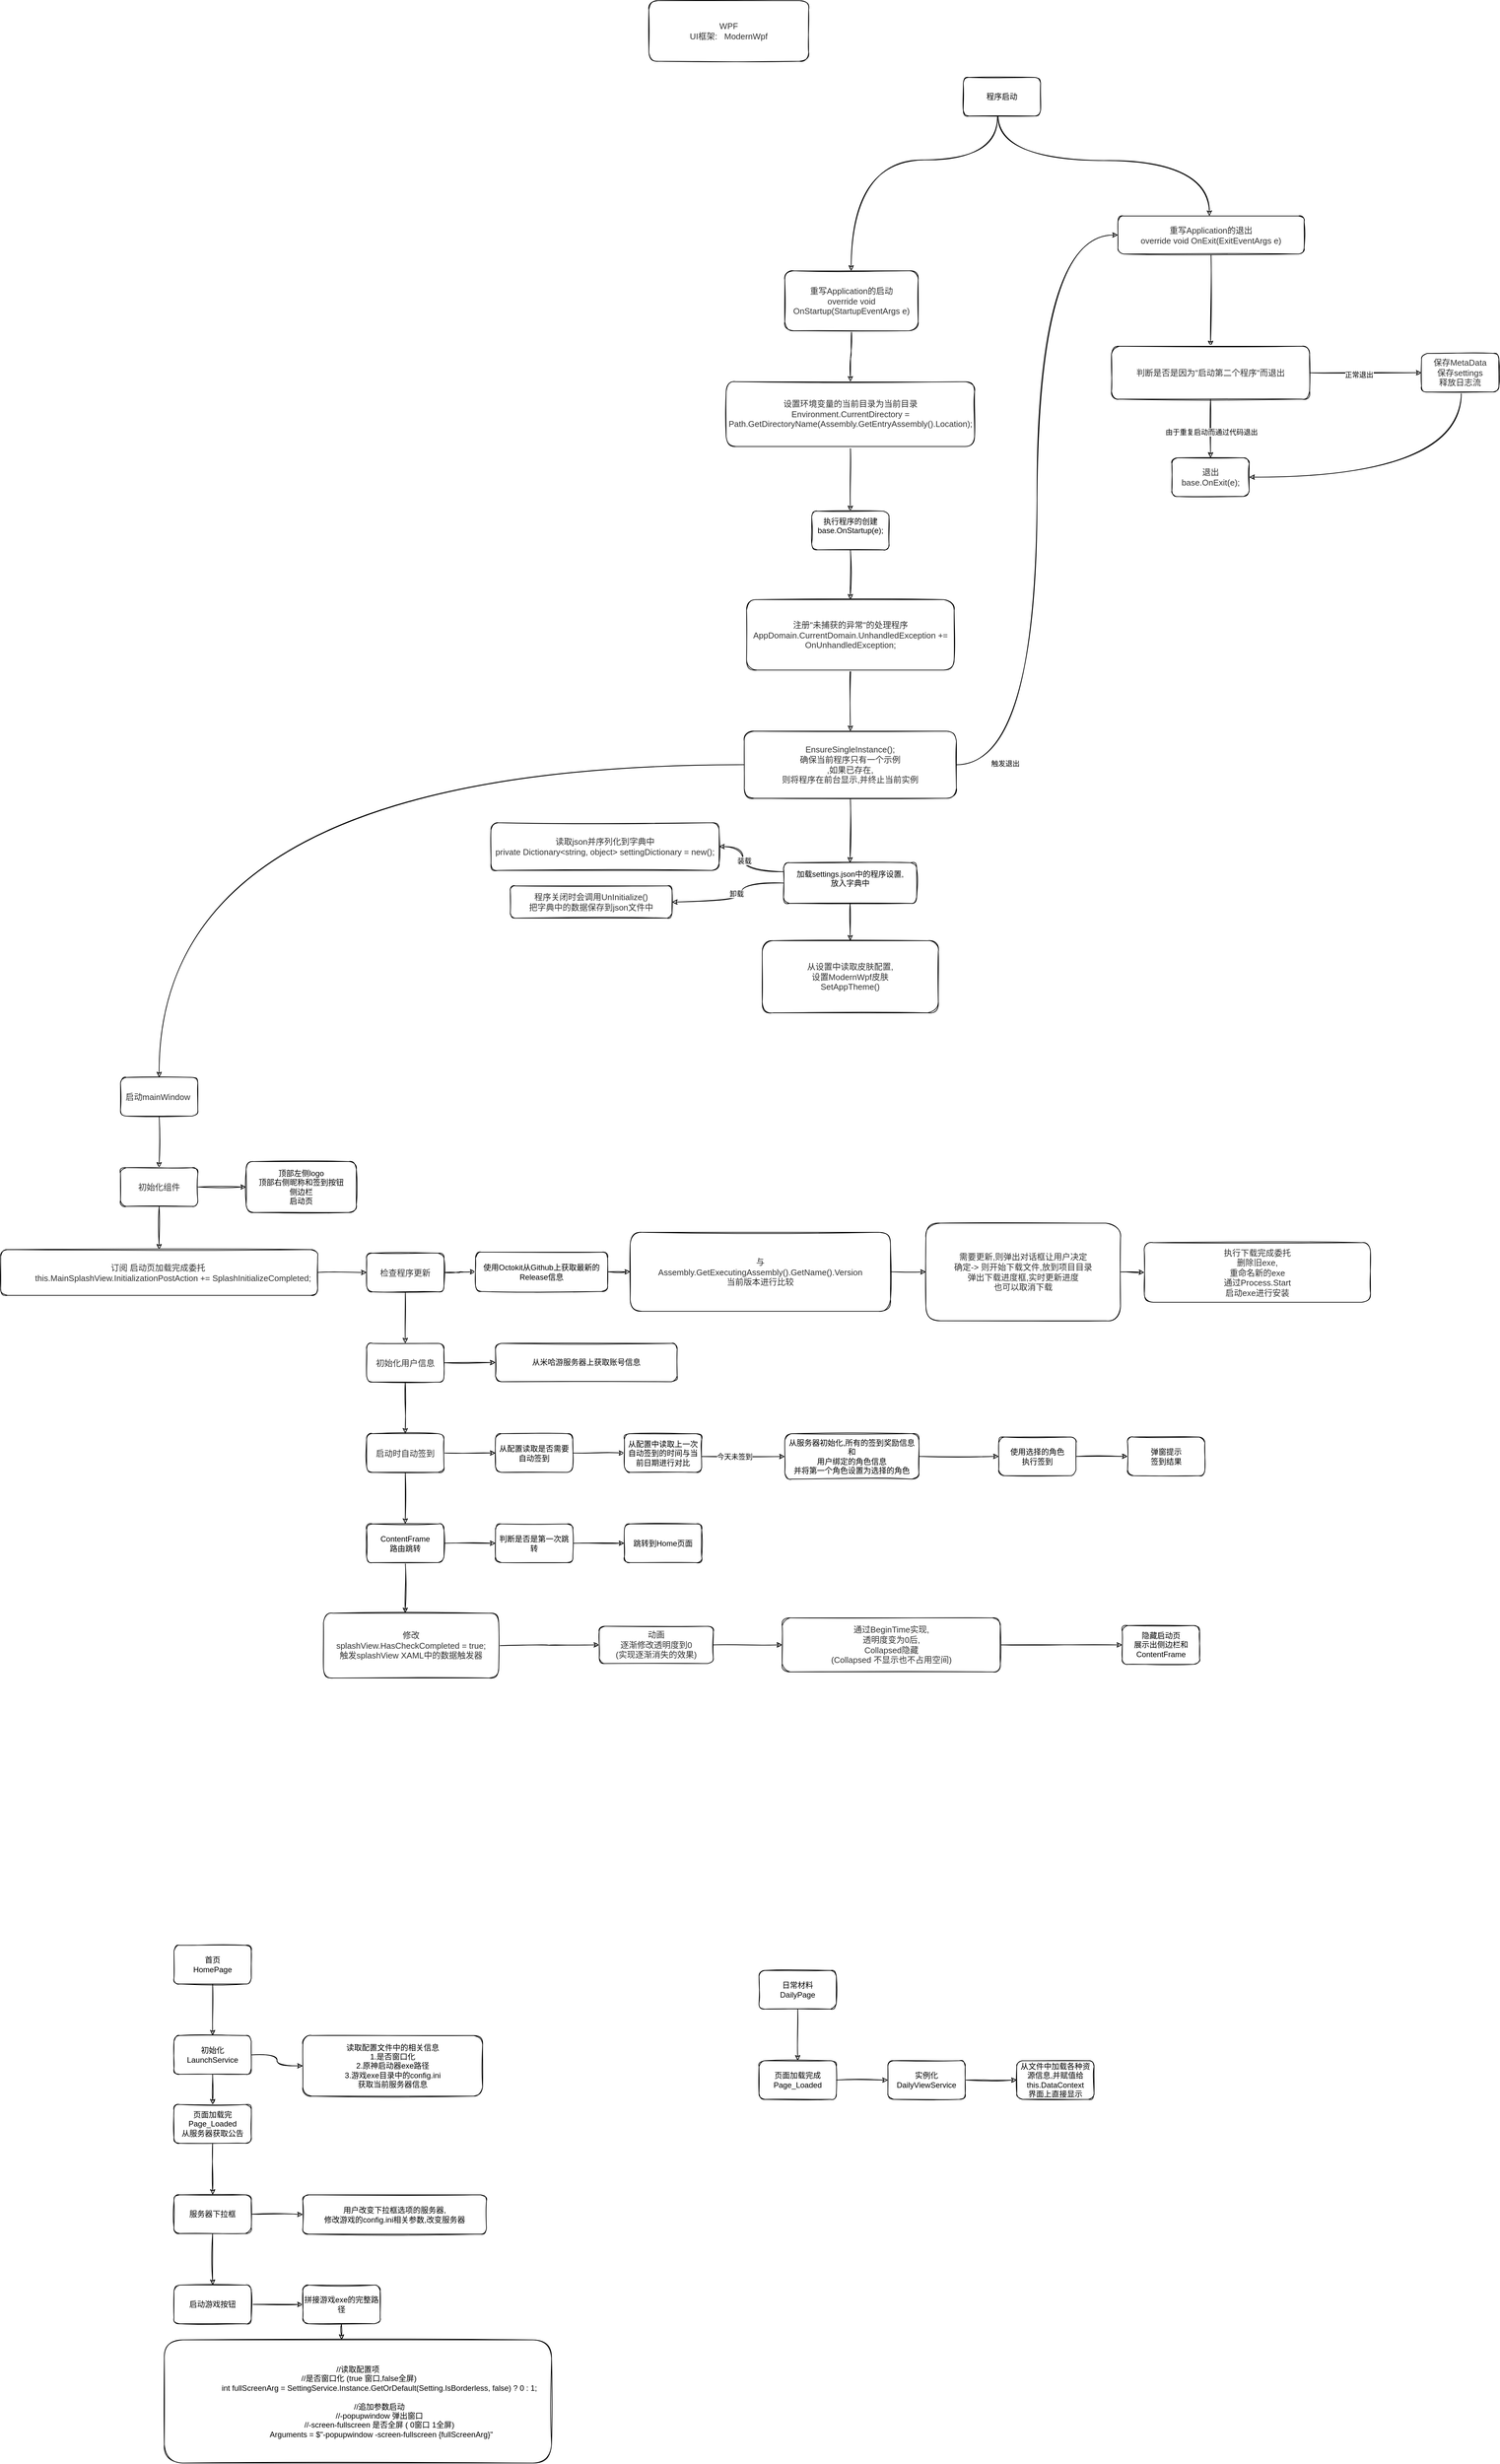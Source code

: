 <mxfile version="15.4.0" type="device"><diagram id="C5RBs43oDa-KdzZeNtuy" name="Page-1"><mxGraphModel dx="1828" dy="1488" grid="0" gridSize="1" guides="1" tooltips="1" connect="1" arrows="1" fold="1" page="0" pageScale="1" pageWidth="827" pageHeight="1169" background="none" math="0" shadow="0"><root><mxCell id="WIyWlLk6GJQsqaUBKTNV-0"/><mxCell id="WIyWlLk6GJQsqaUBKTNV-1" parent="WIyWlLk6GJQsqaUBKTNV-0"/><mxCell id="tk4mxRIx1PoWiuvp0d7F-5" value="" style="edgeStyle=orthogonalEdgeStyle;orthogonalLoop=1;jettySize=auto;html=1;curved=1;sketch=1;" edge="1" parent="WIyWlLk6GJQsqaUBKTNV-1" source="tk4mxRIx1PoWiuvp0d7F-3" target="tk4mxRIx1PoWiuvp0d7F-4"><mxGeometry relative="1" as="geometry"><Array as="points"><mxPoint x="421" y="-70"/><mxPoint x="194" y="-70"/></Array></mxGeometry></mxCell><mxCell id="tk4mxRIx1PoWiuvp0d7F-30" value="" style="edgeStyle=orthogonalEdgeStyle;orthogonalLoop=1;jettySize=auto;html=1;curved=1;sketch=1;" edge="1" parent="WIyWlLk6GJQsqaUBKTNV-1" source="tk4mxRIx1PoWiuvp0d7F-3" target="tk4mxRIx1PoWiuvp0d7F-29"><mxGeometry relative="1" as="geometry"><Array as="points"><mxPoint x="422" y="-69"/><mxPoint x="750" y="-69"/></Array></mxGeometry></mxCell><mxCell id="tk4mxRIx1PoWiuvp0d7F-3" value="程序启动" style="whiteSpace=wrap;html=1;rounded=1;sketch=1;" vertex="1" parent="WIyWlLk6GJQsqaUBKTNV-1"><mxGeometry x="368" y="-198" width="120" height="60" as="geometry"/></mxCell><mxCell id="tk4mxRIx1PoWiuvp0d7F-7" value="" style="edgeStyle=orthogonalEdgeStyle;orthogonalLoop=1;jettySize=auto;html=1;curved=1;sketch=1;" edge="1" parent="WIyWlLk6GJQsqaUBKTNV-1" source="tk4mxRIx1PoWiuvp0d7F-4" target="tk4mxRIx1PoWiuvp0d7F-6"><mxGeometry relative="1" as="geometry"/></mxCell><mxCell id="tk4mxRIx1PoWiuvp0d7F-4" value="&lt;div style=&quot;resize: none ; outline: 0px ; font-size: 13px ; color: rgb(50 , 50 , 50)&quot;&gt;重写Application的启动&lt;/div&gt;&lt;span style=&quot;color: rgb(50 , 50 , 50) ; font-size: 13px ; background-color: rgba(255 , 255 , 255 , 0.01)&quot;&gt;override void OnStartup(StartupEventArgs e)&lt;/span&gt;" style="whiteSpace=wrap;html=1;rounded=1;sketch=1;" vertex="1" parent="WIyWlLk6GJQsqaUBKTNV-1"><mxGeometry x="91" y="102" width="207" height="93" as="geometry"/></mxCell><mxCell id="tk4mxRIx1PoWiuvp0d7F-9" value="" style="edgeStyle=orthogonalEdgeStyle;orthogonalLoop=1;jettySize=auto;html=1;curved=1;sketch=1;" edge="1" parent="WIyWlLk6GJQsqaUBKTNV-1" source="tk4mxRIx1PoWiuvp0d7F-6" target="tk4mxRIx1PoWiuvp0d7F-8"><mxGeometry relative="1" as="geometry"/></mxCell><mxCell id="tk4mxRIx1PoWiuvp0d7F-6" value="&#10;&#10;&lt;span style=&quot;color: rgb(50, 50, 50); font-size: 13px; font-style: normal; font-weight: 400; letter-spacing: normal; text-align: center; text-indent: 0px; text-transform: none; word-spacing: 0px; background-color: rgba(255, 255, 255, 0.01); display: inline; float: none;&quot;&gt;设置环境变量的当前目录为当前目录&lt;/span&gt;&lt;div style=&quot;resize: none; outline: 0px; font-size: 13px; color: rgb(50, 50, 50); font-style: normal; font-weight: 400; letter-spacing: normal; text-align: center; text-indent: 0px; text-transform: none; word-spacing: 0px;&quot;&gt;Environment.CurrentDirectory = Path.GetDirectoryName(Assembly.GetEntryAssembly().Location);&lt;/div&gt;&#10;&#10;" style="whiteSpace=wrap;html=1;rounded=1;sketch=1;" vertex="1" parent="WIyWlLk6GJQsqaUBKTNV-1"><mxGeometry y="274" width="385.5" height="100.5" as="geometry"/></mxCell><mxCell id="tk4mxRIx1PoWiuvp0d7F-11" value="" style="edgeStyle=orthogonalEdgeStyle;orthogonalLoop=1;jettySize=auto;html=1;curved=1;sketch=1;" edge="1" parent="WIyWlLk6GJQsqaUBKTNV-1" source="tk4mxRIx1PoWiuvp0d7F-8" target="tk4mxRIx1PoWiuvp0d7F-10"><mxGeometry relative="1" as="geometry"/></mxCell><mxCell id="tk4mxRIx1PoWiuvp0d7F-8" value="执行程序的创建&lt;div style=&quot;resize: none ; outline: 0px ; font-size: inherit&quot;&gt;base.OnStartup(e);&lt;div style=&quot;resize: none ; outline: 0px ; font-size: inherit&quot;&gt;&lt;br style=&quot;color: rgb(50 , 50 , 50) ; font-size: 13px ; background-color: rgba(255 , 255 , 255 , 0.01)&quot;&gt;&lt;/div&gt;&lt;/div&gt;" style="whiteSpace=wrap;html=1;rounded=1;sketch=1;" vertex="1" parent="WIyWlLk6GJQsqaUBKTNV-1"><mxGeometry x="132.75" y="474.75" width="120" height="60" as="geometry"/></mxCell><mxCell id="tk4mxRIx1PoWiuvp0d7F-14" value="" style="edgeStyle=orthogonalEdgeStyle;orthogonalLoop=1;jettySize=auto;html=1;curved=1;sketch=1;" edge="1" parent="WIyWlLk6GJQsqaUBKTNV-1" source="tk4mxRIx1PoWiuvp0d7F-10" target="tk4mxRIx1PoWiuvp0d7F-13"><mxGeometry relative="1" as="geometry"/></mxCell><mxCell id="tk4mxRIx1PoWiuvp0d7F-10" value="&lt;div style=&quot;resize: none ; outline: 0px ; font-size: 13px ; color: rgb(50 , 50 , 50)&quot;&gt;注册&quot;未捕获的异常&quot;的处理程序&lt;/div&gt;&lt;span style=&quot;color: rgb(50 , 50 , 50) ; font-size: 13px ; background-color: rgba(255 , 255 , 255 , 0.01)&quot;&gt;AppDomain.CurrentDomain.UnhandledException += OnUnhandledException;&lt;/span&gt;" style="whiteSpace=wrap;html=1;rounded=1;sketch=1;" vertex="1" parent="WIyWlLk6GJQsqaUBKTNV-1"><mxGeometry x="31.63" y="612" width="322.25" height="109.25" as="geometry"/></mxCell><mxCell id="tk4mxRIx1PoWiuvp0d7F-16" value="" style="edgeStyle=orthogonalEdgeStyle;orthogonalLoop=1;jettySize=auto;html=1;curved=1;sketch=1;" edge="1" parent="WIyWlLk6GJQsqaUBKTNV-1" source="tk4mxRIx1PoWiuvp0d7F-13" target="tk4mxRIx1PoWiuvp0d7F-15"><mxGeometry relative="1" as="geometry"/></mxCell><mxCell id="tk4mxRIx1PoWiuvp0d7F-28" value="" style="edgeStyle=orthogonalEdgeStyle;orthogonalLoop=1;jettySize=auto;html=1;curved=1;sketch=1;" edge="1" parent="WIyWlLk6GJQsqaUBKTNV-1" source="tk4mxRIx1PoWiuvp0d7F-13" target="tk4mxRIx1PoWiuvp0d7F-27"><mxGeometry relative="1" as="geometry"/></mxCell><mxCell id="tk4mxRIx1PoWiuvp0d7F-58" style="edgeStyle=elbowEdgeStyle;orthogonalLoop=1;jettySize=auto;html=1;entryX=0;entryY=0.5;entryDx=0;entryDy=0;curved=1;sketch=1;" edge="1" parent="WIyWlLk6GJQsqaUBKTNV-1" source="tk4mxRIx1PoWiuvp0d7F-13" target="tk4mxRIx1PoWiuvp0d7F-29"><mxGeometry relative="1" as="geometry"/></mxCell><mxCell id="tk4mxRIx1PoWiuvp0d7F-60" value="触发退出" style="edgeLabel;html=1;align=center;verticalAlign=middle;resizable=0;points=[];rounded=1;sketch=1;" vertex="1" connectable="0" parent="tk4mxRIx1PoWiuvp0d7F-58"><mxGeometry x="-0.859" y="2" relative="1" as="geometry"><mxPoint as="offset"/></mxGeometry></mxCell><mxCell id="tk4mxRIx1PoWiuvp0d7F-13" value="&lt;div style=&quot;resize: none ; outline: 0px ; font-size: 13px ; color: rgb(50 , 50 , 50)&quot;&gt;EnsureSingleInstance();&lt;br&gt;&lt;/div&gt;&lt;span style=&quot;color: rgb(50 , 50 , 50) ; font-size: 13px ; background-color: rgba(255 , 255 , 255 , 0.01)&quot;&gt;确保当前程序只有一个示例&lt;/span&gt;&lt;div style=&quot;resize: none ; outline: 0px ; font-size: 13px ; color: rgb(50 , 50 , 50)&quot;&gt;,如果已存在,&lt;div style=&quot;resize: none ; outline: 0px ; font-size: inherit&quot;&gt;则将程序在前台显示,并终止当前实例&lt;/div&gt;&lt;/div&gt;" style="whiteSpace=wrap;html=1;rounded=1;sketch=1;" vertex="1" parent="WIyWlLk6GJQsqaUBKTNV-1"><mxGeometry x="28.13" y="816" width="329.25" height="104.13" as="geometry"/></mxCell><mxCell id="tk4mxRIx1PoWiuvp0d7F-18" value="" style="edgeStyle=orthogonalEdgeStyle;orthogonalLoop=1;jettySize=auto;html=1;curved=1;sketch=1;" edge="1" parent="WIyWlLk6GJQsqaUBKTNV-1" source="tk4mxRIx1PoWiuvp0d7F-15" target="tk4mxRIx1PoWiuvp0d7F-17"><mxGeometry relative="1" as="geometry"/></mxCell><mxCell id="tk4mxRIx1PoWiuvp0d7F-20" value="" style="edgeStyle=orthogonalEdgeStyle;orthogonalLoop=1;jettySize=auto;html=1;curved=1;sketch=1;" edge="1" parent="WIyWlLk6GJQsqaUBKTNV-1" source="tk4mxRIx1PoWiuvp0d7F-15" target="tk4mxRIx1PoWiuvp0d7F-19"><mxGeometry relative="1" as="geometry"><Array as="points"><mxPoint x="26" y="1034"/><mxPoint x="26" y="995"/></Array></mxGeometry></mxCell><mxCell id="tk4mxRIx1PoWiuvp0d7F-26" value="装载" style="edgeLabel;html=1;align=center;verticalAlign=middle;resizable=0;points=[];rounded=1;sketch=1;" vertex="1" connectable="0" parent="tk4mxRIx1PoWiuvp0d7F-20"><mxGeometry x="0.763" relative="1" as="geometry"><mxPoint x="22" y="22" as="offset"/></mxGeometry></mxCell><mxCell id="tk4mxRIx1PoWiuvp0d7F-62" style="edgeStyle=elbowEdgeStyle;orthogonalLoop=1;jettySize=auto;html=1;entryX=1;entryY=0.5;entryDx=0;entryDy=0;curved=1;sketch=1;" edge="1" parent="WIyWlLk6GJQsqaUBKTNV-1" source="tk4mxRIx1PoWiuvp0d7F-15" target="tk4mxRIx1PoWiuvp0d7F-23"><mxGeometry relative="1" as="geometry"><mxPoint x="-29.0" y="1112.5" as="targetPoint"/><Array as="points"><mxPoint x="24" y="1098"/><mxPoint x="81" y="1071"/><mxPoint x="29" y="1099"/><mxPoint x="49" y="1064"/></Array></mxGeometry></mxCell><mxCell id="tk4mxRIx1PoWiuvp0d7F-63" value="卸载" style="edgeLabel;html=1;align=center;verticalAlign=middle;resizable=0;points=[];rounded=1;sketch=1;" vertex="1" connectable="0" parent="tk4mxRIx1PoWiuvp0d7F-62"><mxGeometry x="-0.718" y="-3" relative="1" as="geometry"><mxPoint x="-45" y="19" as="offset"/></mxGeometry></mxCell><mxCell id="tk4mxRIx1PoWiuvp0d7F-15" value="加载settings.json中的程序设置,&lt;div style=&quot;resize: none ; outline: 0px ; font-size: inherit&quot;&gt;放入字典中&lt;/div&gt;&lt;div style=&quot;resize: none ; outline: 0px ; font-size: inherit&quot;&gt;&lt;br style=&quot;color: rgb(50 , 50 , 50) ; font-size: 13px ; background-color: rgba(255 , 255 , 255 , 0.01)&quot;&gt;&lt;/div&gt;" style="whiteSpace=wrap;html=1;rounded=1;sketch=1;" vertex="1" parent="WIyWlLk6GJQsqaUBKTNV-1"><mxGeometry x="89" y="1020" width="206.63" height="63" as="geometry"/></mxCell><mxCell id="tk4mxRIx1PoWiuvp0d7F-17" value="&lt;span style=&quot;color: rgb(50 , 50 , 50) ; font-size: 13px ; background-color: rgba(255 , 255 , 255 , 0.01)&quot;&gt;从设置中读取皮肤配置,&lt;/span&gt;&lt;div style=&quot;resize: none ; outline: 0px ; font-size: 13px ; color: rgb(50 , 50 , 50)&quot;&gt;设置ModernWpf皮肤&lt;div style=&quot;resize: none ; outline: 0px ; font-size: inherit&quot;&gt;SetAppTheme()&lt;/div&gt;&lt;/div&gt;" style="whiteSpace=wrap;html=1;rounded=1;sketch=1;" vertex="1" parent="WIyWlLk6GJQsqaUBKTNV-1"><mxGeometry x="56.0" y="1141" width="273.25" height="111.81" as="geometry"/></mxCell><mxCell id="tk4mxRIx1PoWiuvp0d7F-19" value="&lt;div style=&quot;resize: none ; outline: 0px ; font-size: 13px ; color: rgb(50 , 50 , 50)&quot;&gt;读取json并序列化到字典中&lt;/div&gt;&lt;span style=&quot;color: rgb(50 , 50 , 50) ; font-size: 13px ; background-color: rgba(255 , 255 , 255 , 0.01)&quot;&gt;private Dictionary&amp;lt;string, object&amp;gt; settingDictionary = new();&lt;/span&gt;" style="whiteSpace=wrap;html=1;rounded=1;sketch=1;" vertex="1" parent="WIyWlLk6GJQsqaUBKTNV-1"><mxGeometry x="-365" y="958" width="354.01" height="74" as="geometry"/></mxCell><mxCell id="tk4mxRIx1PoWiuvp0d7F-23" value="&lt;span style=&quot;color: rgb(50 , 50 , 50) ; font-size: 13px ; background-color: rgba(255 , 255 , 255 , 0.01)&quot;&gt;程序关闭时会调用UnInitialize()&lt;br&gt;把字典中的数据保存到json文件中&lt;/span&gt;" style="whiteSpace=wrap;html=1;rounded=1;sketch=1;" vertex="1" parent="WIyWlLk6GJQsqaUBKTNV-1"><mxGeometry x="-335" y="1056" width="251" height="50" as="geometry"/></mxCell><mxCell id="tk4mxRIx1PoWiuvp0d7F-65" value="" style="edgeStyle=elbowEdgeStyle;orthogonalLoop=1;jettySize=auto;html=1;curved=1;sketch=1;" edge="1" parent="WIyWlLk6GJQsqaUBKTNV-1" source="tk4mxRIx1PoWiuvp0d7F-27" target="tk4mxRIx1PoWiuvp0d7F-64"><mxGeometry relative="1" as="geometry"/></mxCell><mxCell id="tk4mxRIx1PoWiuvp0d7F-27" value="&lt;span style=&quot;color: rgb(50 , 50 , 50) ; font-size: 13px ; background-color: rgba(255 , 255 , 255 , 0.01)&quot;&gt;启动mainWindow&amp;nbsp;&lt;/span&gt;" style="whiteSpace=wrap;html=1;rounded=1;sketch=1;" vertex="1" parent="WIyWlLk6GJQsqaUBKTNV-1"><mxGeometry x="-940.005" y="1352.995" width="120" height="60" as="geometry"/></mxCell><mxCell id="tk4mxRIx1PoWiuvp0d7F-32" value="" style="edgeStyle=orthogonalEdgeStyle;orthogonalLoop=1;jettySize=auto;html=1;curved=1;sketch=1;" edge="1" parent="WIyWlLk6GJQsqaUBKTNV-1" source="tk4mxRIx1PoWiuvp0d7F-29" target="tk4mxRIx1PoWiuvp0d7F-31"><mxGeometry relative="1" as="geometry"/></mxCell><mxCell id="tk4mxRIx1PoWiuvp0d7F-29" value="&lt;div style=&quot;resize: none ; outline: 0px ; font-size: 13px ; color: rgb(50 , 50 , 50)&quot;&gt;重写Application的退出&lt;/div&gt;&lt;span style=&quot;color: rgb(50 , 50 , 50) ; font-size: 13px ; background-color: rgba(255 , 255 , 255 , 0.01)&quot;&gt;override void OnExit(ExitEventArgs e)&lt;/span&gt;" style="whiteSpace=wrap;html=1;rounded=1;sketch=1;" vertex="1" parent="WIyWlLk6GJQsqaUBKTNV-1"><mxGeometry x="608" y="17" width="289" height="59" as="geometry"/></mxCell><mxCell id="tk4mxRIx1PoWiuvp0d7F-34" value="" style="edgeStyle=orthogonalEdgeStyle;orthogonalLoop=1;jettySize=auto;html=1;curved=1;sketch=1;" edge="1" parent="WIyWlLk6GJQsqaUBKTNV-1" source="tk4mxRIx1PoWiuvp0d7F-31" target="tk4mxRIx1PoWiuvp0d7F-33"><mxGeometry relative="1" as="geometry"/></mxCell><mxCell id="tk4mxRIx1PoWiuvp0d7F-39" value="由于重复启动而通过代码退出" style="edgeLabel;html=1;align=center;verticalAlign=middle;resizable=0;points=[];rounded=1;sketch=1;" vertex="1" connectable="0" parent="tk4mxRIx1PoWiuvp0d7F-34"><mxGeometry x="0.124" y="1" relative="1" as="geometry"><mxPoint as="offset"/></mxGeometry></mxCell><mxCell id="tk4mxRIx1PoWiuvp0d7F-36" value="" style="edgeStyle=orthogonalEdgeStyle;orthogonalLoop=1;jettySize=auto;html=1;curved=1;sketch=1;" edge="1" parent="WIyWlLk6GJQsqaUBKTNV-1" source="tk4mxRIx1PoWiuvp0d7F-31" target="tk4mxRIx1PoWiuvp0d7F-35"><mxGeometry relative="1" as="geometry"/></mxCell><mxCell id="tk4mxRIx1PoWiuvp0d7F-38" value="正常退出" style="edgeLabel;html=1;align=center;verticalAlign=middle;resizable=0;points=[];rounded=1;sketch=1;" vertex="1" connectable="0" parent="tk4mxRIx1PoWiuvp0d7F-36"><mxGeometry x="-0.119" y="-3" relative="1" as="geometry"><mxPoint as="offset"/></mxGeometry></mxCell><mxCell id="tk4mxRIx1PoWiuvp0d7F-31" value="&lt;span style=&quot;color: rgb(50 , 50 , 50) ; font-size: 13px ; background-color: rgba(255 , 255 , 255 , 0.01)&quot;&gt;判断是否是因为&quot;启动第二个程序&quot;而退出&lt;/span&gt;" style="whiteSpace=wrap;html=1;rounded=1;sketch=1;" vertex="1" parent="WIyWlLk6GJQsqaUBKTNV-1"><mxGeometry x="598" y="219" width="307.5" height="82" as="geometry"/></mxCell><mxCell id="tk4mxRIx1PoWiuvp0d7F-33" value="&#10;&#10;&lt;span style=&quot;color: rgb(50, 50, 50); font-size: 13px; font-style: normal; font-weight: 400; letter-spacing: normal; text-align: center; text-indent: 0px; text-transform: none; word-spacing: 0px; background-color: rgba(255, 255, 255, 0.01); display: inline; float: none;&quot;&gt;退出&lt;/span&gt;&lt;div style=&quot;resize: none; outline: 0px; font-size: 13px; color: rgb(50, 50, 50); font-style: normal; font-weight: 400; letter-spacing: normal; text-align: center; text-indent: 0px; text-transform: none; word-spacing: 0px;&quot;&gt;&amp;nbsp;base.OnExit(e);&amp;nbsp;&lt;/div&gt;&#10;&#10;" style="whiteSpace=wrap;html=1;rounded=1;sketch=1;" vertex="1" parent="WIyWlLk6GJQsqaUBKTNV-1"><mxGeometry x="691.75" y="392" width="120" height="60" as="geometry"/></mxCell><mxCell id="tk4mxRIx1PoWiuvp0d7F-37" style="edgeStyle=orthogonalEdgeStyle;orthogonalLoop=1;jettySize=auto;html=1;entryX=1;entryY=0.5;entryDx=0;entryDy=0;curved=1;sketch=1;" edge="1" parent="WIyWlLk6GJQsqaUBKTNV-1" source="tk4mxRIx1PoWiuvp0d7F-35" target="tk4mxRIx1PoWiuvp0d7F-33"><mxGeometry relative="1" as="geometry"><Array as="points"><mxPoint x="1141" y="422"/></Array></mxGeometry></mxCell><mxCell id="tk4mxRIx1PoWiuvp0d7F-35" value="&lt;span style=&quot;color: rgb(50 , 50 , 50) ; font-size: 13px ; background-color: rgba(255 , 255 , 255 , 0.01)&quot;&gt;保存MetaData&lt;/span&gt;&lt;div style=&quot;resize: none ; outline: 0px ; font-size: 13px ; color: rgb(50 , 50 , 50)&quot;&gt;保存settings&lt;/div&gt;&lt;div style=&quot;resize: none ; outline: 0px ; font-size: 13px ; color: rgb(50 , 50 , 50)&quot;&gt;释放日志流&lt;/div&gt;" style="whiteSpace=wrap;html=1;rounded=1;sketch=1;" vertex="1" parent="WIyWlLk6GJQsqaUBKTNV-1"><mxGeometry x="1079.25" y="230" width="120" height="60" as="geometry"/></mxCell><mxCell id="tk4mxRIx1PoWiuvp0d7F-40" value="&lt;div style=&quot;resize: none ; outline: 0px ; font-size: 13px ; color: rgb(50 , 50 , 50)&quot;&gt;WPF&lt;/div&gt;&lt;div style=&quot;resize: none ; outline: 0px ; font-size: 13px ; color: rgb(50 , 50 , 50)&quot;&gt;UI框架:&amp;nbsp; &amp;nbsp;ModernWpf&lt;/div&gt;" style="whiteSpace=wrap;html=1;rounded=1;sketch=1;" vertex="1" parent="WIyWlLk6GJQsqaUBKTNV-1"><mxGeometry x="-120" y="-317" width="248" height="94" as="geometry"/></mxCell><mxCell id="tk4mxRIx1PoWiuvp0d7F-67" value="" style="edgeStyle=elbowEdgeStyle;orthogonalLoop=1;jettySize=auto;html=1;curved=1;sketch=1;" edge="1" parent="WIyWlLk6GJQsqaUBKTNV-1" source="tk4mxRIx1PoWiuvp0d7F-64" target="tk4mxRIx1PoWiuvp0d7F-66"><mxGeometry relative="1" as="geometry"/></mxCell><mxCell id="tk4mxRIx1PoWiuvp0d7F-70" value="" style="edgeStyle=elbowEdgeStyle;orthogonalLoop=1;jettySize=auto;html=1;curved=1;sketch=1;" edge="1" parent="WIyWlLk6GJQsqaUBKTNV-1" source="tk4mxRIx1PoWiuvp0d7F-64" target="tk4mxRIx1PoWiuvp0d7F-69"><mxGeometry relative="1" as="geometry"/></mxCell><mxCell id="tk4mxRIx1PoWiuvp0d7F-64" value="&lt;span style=&quot;color: rgb(50 , 50 , 50) ; font-size: 13px ; background-color: rgba(255 , 255 , 255 , 0.01)&quot;&gt;初始化组件&lt;/span&gt;" style="whiteSpace=wrap;html=1;rounded=1;sketch=1;" vertex="1" parent="WIyWlLk6GJQsqaUBKTNV-1"><mxGeometry x="-940.005" y="1492.995" width="120" height="60" as="geometry"/></mxCell><mxCell id="tk4mxRIx1PoWiuvp0d7F-66" value="&lt;span style=&quot;font-size: inherit&quot;&gt;顶部左侧logo&lt;/span&gt;&lt;br&gt;&lt;div style=&quot;resize: none ; outline: 0px ; font-size: inherit&quot;&gt;顶部右侧昵称和签到按钮&lt;/div&gt;侧边栏&lt;div style=&quot;resize: none ; outline: 0px ; font-size: inherit&quot;&gt;启动页&lt;/div&gt;" style="whiteSpace=wrap;html=1;rounded=1;sketch=1;" vertex="1" parent="WIyWlLk6GJQsqaUBKTNV-1"><mxGeometry x="-745" y="1483.49" width="171" height="79" as="geometry"/></mxCell><mxCell id="tk4mxRIx1PoWiuvp0d7F-72" value="" style="edgeStyle=elbowEdgeStyle;orthogonalLoop=1;jettySize=auto;html=1;curved=1;sketch=1;" edge="1" parent="WIyWlLk6GJQsqaUBKTNV-1" source="tk4mxRIx1PoWiuvp0d7F-69" target="tk4mxRIx1PoWiuvp0d7F-71"><mxGeometry relative="1" as="geometry"/></mxCell><mxCell id="tk4mxRIx1PoWiuvp0d7F-69" value="&#10;&#10;&lt;span style=&quot;color: rgb(50, 50, 50); font-size: 13px; font-style: normal; font-weight: 400; letter-spacing: normal; text-align: center; text-indent: 0px; text-transform: none; word-spacing: 0px; background-color: rgba(255, 255, 255, 0.01); display: inline; float: none;&quot;&gt;订阅 启动页加载完成委托&lt;/span&gt;&lt;span style=&quot;color: rgb(50, 50, 50); font-size: inherit; font-style: normal; font-weight: 400; letter-spacing: normal; text-align: center; text-indent: 0px; text-transform: none; word-spacing: 0px;&quot;&gt;&amp;nbsp;&lt;/span&gt;&lt;div style=&quot;resize: none; outline: 0px; font-size: 13px; color: rgb(50, 50, 50); font-style: normal; font-weight: 400; letter-spacing: normal; text-align: center; text-indent: 0px; text-transform: none; word-spacing: 0px;&quot;&gt;&lt;div style=&quot;resize: none ; outline: 0px ; font-size: inherit&quot;&gt;&lt;/div&gt;&amp;nbsp;&amp;nbsp;&amp;nbsp;&amp;nbsp;&amp;nbsp;&amp;nbsp;&amp;nbsp;&amp;nbsp;&amp;nbsp;&amp;nbsp;&amp;nbsp;&amp;nbsp;this.MainSplashView.InitializationPostAction += SplashInitializeCompleted;&lt;/div&gt;&#10;&#10;" style="whiteSpace=wrap;html=1;rounded=1;sketch=1;" vertex="1" parent="WIyWlLk6GJQsqaUBKTNV-1"><mxGeometry x="-1126" y="1620" width="492" height="71" as="geometry"/></mxCell><mxCell id="tk4mxRIx1PoWiuvp0d7F-74" value="" style="edgeStyle=elbowEdgeStyle;orthogonalLoop=1;jettySize=auto;html=1;curved=1;sketch=1;" edge="1" parent="WIyWlLk6GJQsqaUBKTNV-1" source="tk4mxRIx1PoWiuvp0d7F-71" target="tk4mxRIx1PoWiuvp0d7F-73"><mxGeometry relative="1" as="geometry"/></mxCell><mxCell id="tk4mxRIx1PoWiuvp0d7F-82" value="" style="edgeStyle=elbowEdgeStyle;orthogonalLoop=1;jettySize=auto;html=1;curved=1;sketch=1;" edge="1" parent="WIyWlLk6GJQsqaUBKTNV-1" source="tk4mxRIx1PoWiuvp0d7F-71" target="tk4mxRIx1PoWiuvp0d7F-81"><mxGeometry relative="1" as="geometry"/></mxCell><mxCell id="tk4mxRIx1PoWiuvp0d7F-71" value="&#10;&#10;&lt;span style=&quot;color: rgb(50, 50, 50); font-size: 13px; font-style: normal; font-weight: 400; letter-spacing: normal; text-align: center; text-indent: 0px; text-transform: none; word-spacing: 0px; background-color: rgba(255, 255, 255, 0.01); display: inline; float: none;&quot;&gt;检查程序更新&lt;/span&gt;&#10;&#10;" style="whiteSpace=wrap;html=1;rounded=1;sketch=1;" vertex="1" parent="WIyWlLk6GJQsqaUBKTNV-1"><mxGeometry x="-558" y="1625.5" width="120" height="60" as="geometry"/></mxCell><mxCell id="tk4mxRIx1PoWiuvp0d7F-76" value="" style="edgeStyle=elbowEdgeStyle;orthogonalLoop=1;jettySize=auto;html=1;curved=1;sketch=1;" edge="1" parent="WIyWlLk6GJQsqaUBKTNV-1" source="tk4mxRIx1PoWiuvp0d7F-73" target="tk4mxRIx1PoWiuvp0d7F-75"><mxGeometry relative="1" as="geometry"/></mxCell><mxCell id="tk4mxRIx1PoWiuvp0d7F-73" value="使用Octokit从Github上获取最新的Release信息" style="whiteSpace=wrap;html=1;rounded=1;sketch=1;" vertex="1" parent="WIyWlLk6GJQsqaUBKTNV-1"><mxGeometry x="-389" y="1624" width="205" height="61" as="geometry"/></mxCell><mxCell id="tk4mxRIx1PoWiuvp0d7F-78" value="" style="edgeStyle=elbowEdgeStyle;orthogonalLoop=1;jettySize=auto;html=1;curved=1;sketch=1;" edge="1" parent="WIyWlLk6GJQsqaUBKTNV-1" source="tk4mxRIx1PoWiuvp0d7F-75" target="tk4mxRIx1PoWiuvp0d7F-77"><mxGeometry relative="1" as="geometry"/></mxCell><mxCell id="tk4mxRIx1PoWiuvp0d7F-75" value="&lt;span style=&quot;color: rgb(50 , 50 , 50) ; font-size: 13px ; background-color: rgba(255 , 255 , 255 , 0.01)&quot;&gt;与&lt;/span&gt;&lt;div style=&quot;resize: none ; outline: 0px ; font-size: 13px ; color: rgb(50 , 50 , 50)&quot;&gt;Assembly.GetExecutingAssembly().GetName().Version&lt;br&gt;&lt;/div&gt;&lt;div style=&quot;resize: none ; outline: 0px ; font-size: 13px ; color: rgb(50 , 50 , 50)&quot;&gt;当前版本进行比较&lt;/div&gt;" style="whiteSpace=wrap;html=1;rounded=1;sketch=1;" vertex="1" parent="WIyWlLk6GJQsqaUBKTNV-1"><mxGeometry x="-149" y="1593.25" width="404" height="122.5" as="geometry"/></mxCell><mxCell id="tk4mxRIx1PoWiuvp0d7F-80" value="" style="edgeStyle=elbowEdgeStyle;orthogonalLoop=1;jettySize=auto;html=1;curved=1;sketch=1;" edge="1" parent="WIyWlLk6GJQsqaUBKTNV-1" source="tk4mxRIx1PoWiuvp0d7F-77" target="tk4mxRIx1PoWiuvp0d7F-79"><mxGeometry relative="1" as="geometry"/></mxCell><mxCell id="tk4mxRIx1PoWiuvp0d7F-77" value="&#10;&#10;&lt;span style=&quot;color: rgb(50, 50, 50); font-size: 13px; font-style: normal; font-weight: 400; letter-spacing: normal; text-align: center; text-indent: 0px; text-transform: none; word-spacing: 0px; background-color: rgba(255, 255, 255, 0.01); display: inline; float: none;&quot;&gt;需要更新,则弹出对话框让用户决定&lt;/span&gt;&lt;div style=&quot;resize: none; outline: 0px; font-size: 13px; color: rgb(50, 50, 50); font-style: normal; font-weight: 400; letter-spacing: normal; text-align: center; text-indent: 0px; text-transform: none; word-spacing: 0px;&quot;&gt;确定-&amp;gt; 则开始下载文件,放到项目目录&lt;/div&gt;&lt;div style=&quot;resize: none; outline: 0px; font-size: 13px; color: rgb(50, 50, 50); font-style: normal; font-weight: 400; letter-spacing: normal; text-align: center; text-indent: 0px; text-transform: none; word-spacing: 0px;&quot;&gt;弹出下载进度框,实时更新进度&lt;/div&gt;&lt;div style=&quot;resize: none; outline: 0px; font-size: 13px; color: rgb(50, 50, 50); font-style: normal; font-weight: 400; letter-spacing: normal; text-align: center; text-indent: 0px; text-transform: none; word-spacing: 0px;&quot;&gt;也可以取消下载&lt;/div&gt;&#10;&#10;" style="whiteSpace=wrap;html=1;rounded=1;sketch=1;" vertex="1" parent="WIyWlLk6GJQsqaUBKTNV-1"><mxGeometry x="310" y="1579" width="302" height="151.5" as="geometry"/></mxCell><mxCell id="tk4mxRIx1PoWiuvp0d7F-79" value="&lt;span style=&quot;color: rgb(50 , 50 , 50) ; font-size: 13px ; background-color: rgba(255 , 255 , 255 , 0.01)&quot;&gt;执行下载完成委托&lt;/span&gt;&lt;div style=&quot;resize: none ; outline: 0px ; font-size: 13px ; color: rgb(50 , 50 , 50)&quot;&gt;删除旧exe,&lt;/div&gt;&lt;div style=&quot;resize: none ; outline: 0px ; font-size: 13px ; color: rgb(50 , 50 , 50)&quot;&gt;重命名新的exe&lt;/div&gt;&lt;div style=&quot;resize: none ; outline: 0px ; font-size: 13px ; color: rgb(50 , 50 , 50)&quot;&gt;通过Process.Start&lt;/div&gt;&lt;div style=&quot;resize: none ; outline: 0px ; font-size: 13px ; color: rgb(50 , 50 , 50)&quot;&gt;启动exe进行安装&lt;/div&gt;" style="whiteSpace=wrap;html=1;rounded=1;sketch=1;" vertex="1" parent="WIyWlLk6GJQsqaUBKTNV-1"><mxGeometry x="649" y="1609.25" width="351" height="92.5" as="geometry"/></mxCell><mxCell id="tk4mxRIx1PoWiuvp0d7F-84" value="" style="edgeStyle=elbowEdgeStyle;orthogonalLoop=1;jettySize=auto;html=1;curved=1;sketch=1;" edge="1" parent="WIyWlLk6GJQsqaUBKTNV-1" source="tk4mxRIx1PoWiuvp0d7F-81" target="tk4mxRIx1PoWiuvp0d7F-83"><mxGeometry relative="1" as="geometry"/></mxCell><mxCell id="tk4mxRIx1PoWiuvp0d7F-94" value="" style="edgeStyle=elbowEdgeStyle;orthogonalLoop=1;jettySize=auto;html=1;curved=1;sketch=1;" edge="1" parent="WIyWlLk6GJQsqaUBKTNV-1" source="tk4mxRIx1PoWiuvp0d7F-81" target="tk4mxRIx1PoWiuvp0d7F-93"><mxGeometry relative="1" as="geometry"/></mxCell><mxCell id="tk4mxRIx1PoWiuvp0d7F-81" value="&#10;&#10;&lt;span style=&quot;color: rgb(50, 50, 50); font-size: 13px; font-style: normal; font-weight: 400; letter-spacing: normal; text-align: center; text-indent: 0px; text-transform: none; word-spacing: 0px; background-color: rgba(255, 255, 255, 0.01); display: inline; float: none;&quot;&gt;初始化用户信息&lt;/span&gt;&#10;&#10;" style="whiteSpace=wrap;html=1;rounded=1;sketch=1;" vertex="1" parent="WIyWlLk6GJQsqaUBKTNV-1"><mxGeometry x="-558" y="1765.5" width="120" height="60" as="geometry"/></mxCell><mxCell id="tk4mxRIx1PoWiuvp0d7F-86" value="" style="edgeStyle=elbowEdgeStyle;orthogonalLoop=1;jettySize=auto;html=1;curved=1;sketch=1;" edge="1" parent="WIyWlLk6GJQsqaUBKTNV-1" source="tk4mxRIx1PoWiuvp0d7F-83" target="tk4mxRIx1PoWiuvp0d7F-85"><mxGeometry relative="1" as="geometry"/></mxCell><mxCell id="tk4mxRIx1PoWiuvp0d7F-96" value="" style="edgeStyle=elbowEdgeStyle;orthogonalLoop=1;jettySize=auto;html=1;curved=1;sketch=1;" edge="1" parent="WIyWlLk6GJQsqaUBKTNV-1" source="tk4mxRIx1PoWiuvp0d7F-83" target="tk4mxRIx1PoWiuvp0d7F-95"><mxGeometry relative="1" as="geometry"/></mxCell><mxCell id="tk4mxRIx1PoWiuvp0d7F-83" value="&#10;&#10;&lt;span style=&quot;color: rgb(50, 50, 50); font-size: 13px; font-style: normal; font-weight: 400; letter-spacing: normal; text-align: center; text-indent: 0px; text-transform: none; word-spacing: 0px; background-color: rgba(255, 255, 255, 0.01); display: inline; float: none;&quot;&gt;启动时自动签到&lt;/span&gt;&#10;&#10;" style="whiteSpace=wrap;html=1;rounded=1;sketch=1;" vertex="1" parent="WIyWlLk6GJQsqaUBKTNV-1"><mxGeometry x="-558" y="1905.5" width="120" height="60" as="geometry"/></mxCell><mxCell id="tk4mxRIx1PoWiuvp0d7F-88" value="" style="edgeStyle=elbowEdgeStyle;orthogonalLoop=1;jettySize=auto;html=1;curved=1;sketch=1;" edge="1" parent="WIyWlLk6GJQsqaUBKTNV-1" source="tk4mxRIx1PoWiuvp0d7F-85" target="tk4mxRIx1PoWiuvp0d7F-87"><mxGeometry relative="1" as="geometry"/></mxCell><mxCell id="tk4mxRIx1PoWiuvp0d7F-107" value="" style="edgeStyle=elbowEdgeStyle;orthogonalLoop=1;jettySize=auto;html=1;curved=1;sketch=1;" edge="1" parent="WIyWlLk6GJQsqaUBKTNV-1" source="tk4mxRIx1PoWiuvp0d7F-85" target="tk4mxRIx1PoWiuvp0d7F-106"><mxGeometry relative="1" as="geometry"/></mxCell><mxCell id="tk4mxRIx1PoWiuvp0d7F-85" value="ContentFrame&lt;br&gt;路由跳转" style="whiteSpace=wrap;html=1;rounded=1;sketch=1;" vertex="1" parent="WIyWlLk6GJQsqaUBKTNV-1"><mxGeometry x="-558" y="2045.5" width="120" height="60" as="geometry"/></mxCell><mxCell id="tk4mxRIx1PoWiuvp0d7F-90" value="" style="edgeStyle=elbowEdgeStyle;orthogonalLoop=1;jettySize=auto;html=1;curved=1;sketch=1;" edge="1" parent="WIyWlLk6GJQsqaUBKTNV-1" source="tk4mxRIx1PoWiuvp0d7F-87" target="tk4mxRIx1PoWiuvp0d7F-89"><mxGeometry relative="1" as="geometry"/></mxCell><mxCell id="tk4mxRIx1PoWiuvp0d7F-87" value="&#10;&#10;&lt;span style=&quot;color: rgb(50, 50, 50); font-size: 13px; font-style: normal; font-weight: 400; letter-spacing: normal; text-align: center; text-indent: 0px; text-transform: none; word-spacing: 0px; background-color: rgba(255, 255, 255, 0.01); display: inline; float: none;&quot;&gt;修改&lt;/span&gt;&lt;div style=&quot;resize: none; outline: 0px; font-size: 13px; color: rgb(50, 50, 50); font-style: normal; font-weight: 400; letter-spacing: normal; text-align: center; text-indent: 0px; text-transform: none; word-spacing: 0px;&quot;&gt;splashView.HasCheckCompleted = true;&lt;/div&gt;&lt;div style=&quot;resize: none; outline: 0px; font-size: 13px; color: rgb(50, 50, 50); font-style: normal; font-weight: 400; letter-spacing: normal; text-align: center; text-indent: 0px; text-transform: none; word-spacing: 0px;&quot;&gt;触发splashView XAML中的数据触发器&lt;/div&gt;&#10;&#10;" style="whiteSpace=wrap;html=1;rounded=1;sketch=1;" vertex="1" parent="WIyWlLk6GJQsqaUBKTNV-1"><mxGeometry x="-625" y="2184" width="272" height="100.5" as="geometry"/></mxCell><mxCell id="tk4mxRIx1PoWiuvp0d7F-92" value="" style="edgeStyle=elbowEdgeStyle;orthogonalLoop=1;jettySize=auto;html=1;curved=1;entryX=0;entryY=0.5;entryDx=0;entryDy=0;sketch=1;" edge="1" parent="WIyWlLk6GJQsqaUBKTNV-1" source="tk4mxRIx1PoWiuvp0d7F-89" target="tk4mxRIx1PoWiuvp0d7F-91"><mxGeometry relative="1" as="geometry"><mxPoint x="90" y="2165" as="targetPoint"/></mxGeometry></mxCell><mxCell id="tk4mxRIx1PoWiuvp0d7F-89" value="&#10;&#10;&lt;span style=&quot;color: rgb(50, 50, 50); font-size: 13px; font-style: normal; font-weight: 400; letter-spacing: normal; text-align: center; text-indent: 0px; text-transform: none; word-spacing: 0px; background-color: rgba(255, 255, 255, 0.01); display: inline; float: none;&quot;&gt;动画&lt;/span&gt;&lt;div style=&quot;resize: none; outline: 0px; font-size: 13px; color: rgb(50, 50, 50); font-style: normal; font-weight: 400; letter-spacing: normal; text-align: center; text-indent: 0px; text-transform: none; word-spacing: 0px;&quot;&gt;逐渐修改透明度到0&lt;/div&gt;&lt;div style=&quot;resize: none; outline: 0px; font-size: 13px; color: rgb(50, 50, 50); font-style: normal; font-weight: 400; letter-spacing: normal; text-align: center; text-indent: 0px; text-transform: none; word-spacing: 0px;&quot;&gt;(实现逐渐消失的效果)&lt;/div&gt;&#10;&#10;" style="whiteSpace=wrap;html=1;rounded=1;sketch=1;" vertex="1" parent="WIyWlLk6GJQsqaUBKTNV-1"><mxGeometry x="-197" y="2204.25" width="177" height="57.75" as="geometry"/></mxCell><mxCell id="tk4mxRIx1PoWiuvp0d7F-111" value="" style="edgeStyle=elbowEdgeStyle;orthogonalLoop=1;jettySize=auto;html=1;curved=1;sketch=1;" edge="1" parent="WIyWlLk6GJQsqaUBKTNV-1" source="tk4mxRIx1PoWiuvp0d7F-91" target="tk4mxRIx1PoWiuvp0d7F-110"><mxGeometry relative="1" as="geometry"/></mxCell><mxCell id="tk4mxRIx1PoWiuvp0d7F-91" value="&#10;&#10;&lt;div style=&quot;resize: none; outline: 0px; font-size: 13px; color: rgb(50, 50, 50); font-style: normal; font-weight: 400; letter-spacing: normal; text-align: center; text-indent: 0px; text-transform: none; word-spacing: 0px;&quot;&gt;通过BeginTime实现,&lt;/div&gt;&lt;div style=&quot;resize: none; outline: 0px; font-size: 13px; color: rgb(50, 50, 50); font-style: normal; font-weight: 400; letter-spacing: normal; text-align: center; text-indent: 0px; text-transform: none; word-spacing: 0px;&quot;&gt;透明度变为0后,&lt;/div&gt;&lt;div style=&quot;resize: none; outline: 0px; font-size: 13px; color: rgb(50, 50, 50); font-style: normal; font-weight: 400; letter-spacing: normal; text-align: center; text-indent: 0px; text-transform: none; word-spacing: 0px;&quot;&gt;Collapsed隐藏&lt;br&gt;&lt;/div&gt;&lt;div style=&quot;resize: none; outline: 0px; font-size: 13px; color: rgb(50, 50, 50); font-style: normal; font-weight: 400; letter-spacing: normal; text-align: center; text-indent: 0px; text-transform: none; word-spacing: 0px;&quot;&gt;(Collapsed 不显示也不占用空间)&lt;/div&gt;&#10;&#10;" style="whiteSpace=wrap;html=1;rounded=1;sketch=1;" vertex="1" parent="WIyWlLk6GJQsqaUBKTNV-1"><mxGeometry x="87" y="2191.19" width="338.5" height="83.87" as="geometry"/></mxCell><mxCell id="tk4mxRIx1PoWiuvp0d7F-93" value="从米哈游服务器上获取账号信息" style="whiteSpace=wrap;html=1;rounded=1;sketch=1;" vertex="1" parent="WIyWlLk6GJQsqaUBKTNV-1"><mxGeometry x="-358" y="1765.5" width="282" height="59.5" as="geometry"/></mxCell><mxCell id="tk4mxRIx1PoWiuvp0d7F-98" value="" style="edgeStyle=elbowEdgeStyle;orthogonalLoop=1;jettySize=auto;html=1;curved=1;sketch=1;" edge="1" parent="WIyWlLk6GJQsqaUBKTNV-1" source="tk4mxRIx1PoWiuvp0d7F-95" target="tk4mxRIx1PoWiuvp0d7F-97"><mxGeometry relative="1" as="geometry"/></mxCell><mxCell id="tk4mxRIx1PoWiuvp0d7F-95" value="从配置读取是否需要自动签到" style="whiteSpace=wrap;html=1;rounded=1;sketch=1;" vertex="1" parent="WIyWlLk6GJQsqaUBKTNV-1"><mxGeometry x="-358" y="1905.5" width="120" height="60" as="geometry"/></mxCell><mxCell id="tk4mxRIx1PoWiuvp0d7F-100" value="" style="edgeStyle=elbowEdgeStyle;orthogonalLoop=1;jettySize=auto;html=1;curved=1;sketch=1;" edge="1" parent="WIyWlLk6GJQsqaUBKTNV-1" source="tk4mxRIx1PoWiuvp0d7F-97" target="tk4mxRIx1PoWiuvp0d7F-99"><mxGeometry relative="1" as="geometry"><Array as="points"><mxPoint x="7" y="1941"/></Array></mxGeometry></mxCell><mxCell id="tk4mxRIx1PoWiuvp0d7F-101" value="今天未签到" style="edgeLabel;html=1;align=center;verticalAlign=middle;resizable=0;points=[];rounded=1;sketch=1;" vertex="1" connectable="0" parent="tk4mxRIx1PoWiuvp0d7F-100"><mxGeometry x="-0.212" relative="1" as="geometry"><mxPoint as="offset"/></mxGeometry></mxCell><mxCell id="tk4mxRIx1PoWiuvp0d7F-97" value="从配置中读取上一次自动签到的时间与当前日期进行对比" style="whiteSpace=wrap;html=1;rounded=1;sketch=1;" vertex="1" parent="WIyWlLk6GJQsqaUBKTNV-1"><mxGeometry x="-158" y="1905.5" width="120" height="60" as="geometry"/></mxCell><mxCell id="tk4mxRIx1PoWiuvp0d7F-103" value="" style="edgeStyle=elbowEdgeStyle;orthogonalLoop=1;jettySize=auto;html=1;curved=1;sketch=1;" edge="1" parent="WIyWlLk6GJQsqaUBKTNV-1" source="tk4mxRIx1PoWiuvp0d7F-99" target="tk4mxRIx1PoWiuvp0d7F-102"><mxGeometry relative="1" as="geometry"/></mxCell><mxCell id="tk4mxRIx1PoWiuvp0d7F-99" value="从服务器初始化,所有的签到奖励信息&lt;br&gt;和&lt;br&gt;用户绑定的角色信息&lt;br&gt;并将第一个角色设置为选择的角色" style="whiteSpace=wrap;html=1;rounded=1;sketch=1;" vertex="1" parent="WIyWlLk6GJQsqaUBKTNV-1"><mxGeometry x="91" y="1905.5" width="208" height="70.5" as="geometry"/></mxCell><mxCell id="tk4mxRIx1PoWiuvp0d7F-105" value="" style="edgeStyle=elbowEdgeStyle;orthogonalLoop=1;jettySize=auto;html=1;curved=1;sketch=1;" edge="1" parent="WIyWlLk6GJQsqaUBKTNV-1" source="tk4mxRIx1PoWiuvp0d7F-102" target="tk4mxRIx1PoWiuvp0d7F-104"><mxGeometry relative="1" as="geometry"/></mxCell><mxCell id="tk4mxRIx1PoWiuvp0d7F-102" value="使用选择的角色&lt;br&gt;执行签到" style="whiteSpace=wrap;html=1;rounded=1;sketch=1;" vertex="1" parent="WIyWlLk6GJQsqaUBKTNV-1"><mxGeometry x="423" y="1910.75" width="120" height="60" as="geometry"/></mxCell><mxCell id="tk4mxRIx1PoWiuvp0d7F-104" value="弹窗提示&lt;br&gt;签到结果" style="whiteSpace=wrap;html=1;rounded=1;sketch=1;" vertex="1" parent="WIyWlLk6GJQsqaUBKTNV-1"><mxGeometry x="623" y="1910.75" width="120" height="60" as="geometry"/></mxCell><mxCell id="tk4mxRIx1PoWiuvp0d7F-109" value="" style="edgeStyle=elbowEdgeStyle;orthogonalLoop=1;jettySize=auto;html=1;curved=1;sketch=1;" edge="1" parent="WIyWlLk6GJQsqaUBKTNV-1" source="tk4mxRIx1PoWiuvp0d7F-106" target="tk4mxRIx1PoWiuvp0d7F-108"><mxGeometry relative="1" as="geometry"/></mxCell><mxCell id="tk4mxRIx1PoWiuvp0d7F-106" value="判断是否是第一次跳转" style="whiteSpace=wrap;html=1;rounded=1;sketch=1;" vertex="1" parent="WIyWlLk6GJQsqaUBKTNV-1"><mxGeometry x="-358" y="2045.5" width="120" height="60" as="geometry"/></mxCell><mxCell id="tk4mxRIx1PoWiuvp0d7F-108" value="跳转到Home页面" style="whiteSpace=wrap;html=1;rounded=1;sketch=1;" vertex="1" parent="WIyWlLk6GJQsqaUBKTNV-1"><mxGeometry x="-158" y="2045.5" width="120" height="60" as="geometry"/></mxCell><mxCell id="tk4mxRIx1PoWiuvp0d7F-110" value="隐藏启动页&lt;br&gt;展示出侧边栏和ContentFrame" style="whiteSpace=wrap;html=1;rounded=1;sketch=1;" vertex="1" parent="WIyWlLk6GJQsqaUBKTNV-1"><mxGeometry x="614.75" y="2203.125" width="120" height="60" as="geometry"/></mxCell><mxCell id="tk4mxRIx1PoWiuvp0d7F-116" value="" style="edgeStyle=elbowEdgeStyle;curved=1;rounded=0;sketch=1;orthogonalLoop=1;jettySize=auto;html=1;" edge="1" parent="WIyWlLk6GJQsqaUBKTNV-1" source="tk4mxRIx1PoWiuvp0d7F-112" target="tk4mxRIx1PoWiuvp0d7F-115"><mxGeometry relative="1" as="geometry"/></mxCell><mxCell id="tk4mxRIx1PoWiuvp0d7F-112" value="首页&lt;br&gt;HomePage" style="rounded=1;whiteSpace=wrap;html=1;sketch=1;" vertex="1" parent="WIyWlLk6GJQsqaUBKTNV-1"><mxGeometry x="-857" y="2699" width="120" height="60" as="geometry"/></mxCell><mxCell id="tk4mxRIx1PoWiuvp0d7F-121" value="" style="edgeStyle=elbowEdgeStyle;curved=1;rounded=0;sketch=1;orthogonalLoop=1;jettySize=auto;html=1;" edge="1" parent="WIyWlLk6GJQsqaUBKTNV-1" source="tk4mxRIx1PoWiuvp0d7F-113" target="tk4mxRIx1PoWiuvp0d7F-120"><mxGeometry relative="1" as="geometry"/></mxCell><mxCell id="tk4mxRIx1PoWiuvp0d7F-113" value="页面加载完&lt;br&gt;Page_Loaded&lt;br&gt;从服务器获取公告" style="whiteSpace=wrap;html=1;rounded=1;sketch=1;" vertex="1" parent="WIyWlLk6GJQsqaUBKTNV-1"><mxGeometry x="-857" y="2946" width="120" height="60" as="geometry"/></mxCell><mxCell id="tk4mxRIx1PoWiuvp0d7F-117" style="edgeStyle=elbowEdgeStyle;curved=1;rounded=0;sketch=1;orthogonalLoop=1;jettySize=auto;html=1;entryX=0.5;entryY=0;entryDx=0;entryDy=0;" edge="1" parent="WIyWlLk6GJQsqaUBKTNV-1" source="tk4mxRIx1PoWiuvp0d7F-115" target="tk4mxRIx1PoWiuvp0d7F-113"><mxGeometry relative="1" as="geometry"/></mxCell><mxCell id="tk4mxRIx1PoWiuvp0d7F-119" value="" style="edgeStyle=elbowEdgeStyle;curved=1;rounded=0;sketch=1;orthogonalLoop=1;jettySize=auto;html=1;" edge="1" parent="WIyWlLk6GJQsqaUBKTNV-1" source="tk4mxRIx1PoWiuvp0d7F-115" target="tk4mxRIx1PoWiuvp0d7F-118"><mxGeometry relative="1" as="geometry"/></mxCell><mxCell id="tk4mxRIx1PoWiuvp0d7F-115" value="初始化&lt;br&gt;LaunchService" style="whiteSpace=wrap;html=1;rounded=1;sketch=1;" vertex="1" parent="WIyWlLk6GJQsqaUBKTNV-1"><mxGeometry x="-857" y="2839" width="120" height="60" as="geometry"/></mxCell><mxCell id="tk4mxRIx1PoWiuvp0d7F-118" value="读取配置文件中的相关信息&lt;br&gt;1.是否窗口化&lt;br&gt;2.原神启动器exe路径&lt;br&gt;3.游戏exe目录中的config.ini&lt;br&gt;获取当前服务器信息" style="whiteSpace=wrap;html=1;rounded=1;sketch=1;" vertex="1" parent="WIyWlLk6GJQsqaUBKTNV-1"><mxGeometry x="-657" y="2839" width="279" height="94" as="geometry"/></mxCell><mxCell id="tk4mxRIx1PoWiuvp0d7F-123" value="" style="edgeStyle=elbowEdgeStyle;curved=1;rounded=0;sketch=1;orthogonalLoop=1;jettySize=auto;html=1;" edge="1" parent="WIyWlLk6GJQsqaUBKTNV-1" source="tk4mxRIx1PoWiuvp0d7F-120" target="tk4mxRIx1PoWiuvp0d7F-122"><mxGeometry relative="1" as="geometry"/></mxCell><mxCell id="tk4mxRIx1PoWiuvp0d7F-125" value="" style="edgeStyle=elbowEdgeStyle;curved=1;rounded=0;sketch=1;orthogonalLoop=1;jettySize=auto;html=1;" edge="1" parent="WIyWlLk6GJQsqaUBKTNV-1" source="tk4mxRIx1PoWiuvp0d7F-120" target="tk4mxRIx1PoWiuvp0d7F-124"><mxGeometry relative="1" as="geometry"/></mxCell><mxCell id="tk4mxRIx1PoWiuvp0d7F-120" value="服务器下拉框" style="whiteSpace=wrap;html=1;rounded=1;sketch=1;" vertex="1" parent="WIyWlLk6GJQsqaUBKTNV-1"><mxGeometry x="-857" y="3086" width="120" height="60" as="geometry"/></mxCell><mxCell id="tk4mxRIx1PoWiuvp0d7F-122" value="用户改变下拉框选项的服务器,&lt;br&gt;修改游戏的config.ini相关参数,改变服务器" style="whiteSpace=wrap;html=1;rounded=1;sketch=1;" vertex="1" parent="WIyWlLk6GJQsqaUBKTNV-1"><mxGeometry x="-657" y="3086" width="285" height="61" as="geometry"/></mxCell><mxCell id="tk4mxRIx1PoWiuvp0d7F-127" value="" style="edgeStyle=elbowEdgeStyle;curved=1;rounded=0;sketch=1;orthogonalLoop=1;jettySize=auto;html=1;" edge="1" parent="WIyWlLk6GJQsqaUBKTNV-1" source="tk4mxRIx1PoWiuvp0d7F-124" target="tk4mxRIx1PoWiuvp0d7F-126"><mxGeometry relative="1" as="geometry"/></mxCell><mxCell id="tk4mxRIx1PoWiuvp0d7F-124" value="启动游戏按钮" style="whiteSpace=wrap;html=1;rounded=1;sketch=1;" vertex="1" parent="WIyWlLk6GJQsqaUBKTNV-1"><mxGeometry x="-857" y="3226" width="120" height="60" as="geometry"/></mxCell><mxCell id="tk4mxRIx1PoWiuvp0d7F-129" value="" style="edgeStyle=elbowEdgeStyle;curved=1;rounded=0;sketch=1;orthogonalLoop=1;jettySize=auto;html=1;" edge="1" parent="WIyWlLk6GJQsqaUBKTNV-1" source="tk4mxRIx1PoWiuvp0d7F-126" target="tk4mxRIx1PoWiuvp0d7F-128"><mxGeometry relative="1" as="geometry"/></mxCell><mxCell id="tk4mxRIx1PoWiuvp0d7F-126" value="拼接游戏exe的完整路径" style="whiteSpace=wrap;html=1;rounded=1;sketch=1;" vertex="1" parent="WIyWlLk6GJQsqaUBKTNV-1"><mxGeometry x="-657" y="3226" width="120" height="60" as="geometry"/></mxCell><mxCell id="tk4mxRIx1PoWiuvp0d7F-128" value="&lt;div&gt;//读取配置项&lt;/div&gt;&lt;div&gt;&amp;nbsp;//是否窗口化 (true 窗口,false全屏)&lt;/div&gt;&lt;div&gt;&amp;nbsp; &amp;nbsp; &amp;nbsp; &amp;nbsp; &amp;nbsp; &amp;nbsp; &amp;nbsp; &amp;nbsp; &amp;nbsp; &amp;nbsp; int fullScreenArg = SettingService.Instance.GetOrDefault(Setting.IsBorderless, false) ? 0 : 1;&lt;/div&gt;&lt;div&gt;&lt;br&gt;&lt;/div&gt;&lt;div&gt;&amp;nbsp; &amp;nbsp; &amp;nbsp; &amp;nbsp; &amp;nbsp; &amp;nbsp; &amp;nbsp; &amp;nbsp; &amp;nbsp; &amp;nbsp; //追加参数启动&lt;/div&gt;&lt;div&gt;&lt;span&gt;&amp;nbsp; &amp;nbsp; &amp;nbsp; &amp;nbsp; &amp;nbsp; &amp;nbsp; &amp;nbsp; &amp;nbsp; &amp;nbsp; &amp;nbsp; //-popupwindow 弹出窗口&lt;/span&gt;&lt;/div&gt;&lt;div&gt;&amp;nbsp; &amp;nbsp; &amp;nbsp; &amp;nbsp; &amp;nbsp; &amp;nbsp; &amp;nbsp; &amp;nbsp; &amp;nbsp; &amp;nbsp; //-screen-fullscreen 是否全屏 ( 0窗口 1全屏)&lt;/div&gt;&lt;div&gt;&amp;nbsp; &amp;nbsp; &amp;nbsp; &amp;nbsp; &amp;nbsp; &amp;nbsp; &amp;nbsp; &amp;nbsp; &amp;nbsp; &amp;nbsp; &amp;nbsp; &amp;nbsp; Arguments = $&quot;-popupwindow -screen-fullscreen {fullScreenArg}&quot;&lt;span&gt;&amp;nbsp;&amp;nbsp;&lt;/span&gt;&lt;/div&gt;" style="whiteSpace=wrap;html=1;rounded=1;sketch=1;" vertex="1" parent="WIyWlLk6GJQsqaUBKTNV-1"><mxGeometry x="-872" y="3311" width="601" height="191" as="geometry"/></mxCell><mxCell id="tk4mxRIx1PoWiuvp0d7F-132" value="" style="edgeStyle=elbowEdgeStyle;curved=1;rounded=0;sketch=1;orthogonalLoop=1;jettySize=auto;html=1;" edge="1" parent="WIyWlLk6GJQsqaUBKTNV-1" source="tk4mxRIx1PoWiuvp0d7F-130" target="tk4mxRIx1PoWiuvp0d7F-131"><mxGeometry relative="1" as="geometry"/></mxCell><mxCell id="tk4mxRIx1PoWiuvp0d7F-130" value="日常材料&lt;br&gt;DailyPage" style="rounded=1;whiteSpace=wrap;html=1;sketch=1;" vertex="1" parent="WIyWlLk6GJQsqaUBKTNV-1"><mxGeometry x="51" y="2738" width="120" height="60" as="geometry"/></mxCell><mxCell id="tk4mxRIx1PoWiuvp0d7F-136" value="" style="edgeStyle=elbowEdgeStyle;curved=1;rounded=0;sketch=1;orthogonalLoop=1;jettySize=auto;html=1;" edge="1" parent="WIyWlLk6GJQsqaUBKTNV-1" source="tk4mxRIx1PoWiuvp0d7F-131" target="tk4mxRIx1PoWiuvp0d7F-135"><mxGeometry relative="1" as="geometry"/></mxCell><mxCell id="tk4mxRIx1PoWiuvp0d7F-131" value="页面加载完成&lt;br&gt;Page_Loaded" style="whiteSpace=wrap;html=1;rounded=1;sketch=1;" vertex="1" parent="WIyWlLk6GJQsqaUBKTNV-1"><mxGeometry x="51" y="2878" width="120" height="60" as="geometry"/></mxCell><mxCell id="tk4mxRIx1PoWiuvp0d7F-138" value="" style="edgeStyle=elbowEdgeStyle;curved=1;rounded=0;sketch=1;orthogonalLoop=1;jettySize=auto;html=1;" edge="1" parent="WIyWlLk6GJQsqaUBKTNV-1" source="tk4mxRIx1PoWiuvp0d7F-135" target="tk4mxRIx1PoWiuvp0d7F-137"><mxGeometry relative="1" as="geometry"/></mxCell><mxCell id="tk4mxRIx1PoWiuvp0d7F-135" value="实例化&lt;br&gt;DailyViewService" style="whiteSpace=wrap;html=1;rounded=1;sketch=1;" vertex="1" parent="WIyWlLk6GJQsqaUBKTNV-1"><mxGeometry x="251" y="2878" width="120" height="60" as="geometry"/></mxCell><mxCell id="tk4mxRIx1PoWiuvp0d7F-137" value="从文件中加载各种资源信息,并赋值给this.DataContext&lt;br&gt;界面上直接显示" style="whiteSpace=wrap;html=1;rounded=1;sketch=1;" vertex="1" parent="WIyWlLk6GJQsqaUBKTNV-1"><mxGeometry x="451" y="2878" width="120" height="60" as="geometry"/></mxCell></root></mxGraphModel></diagram></mxfile>